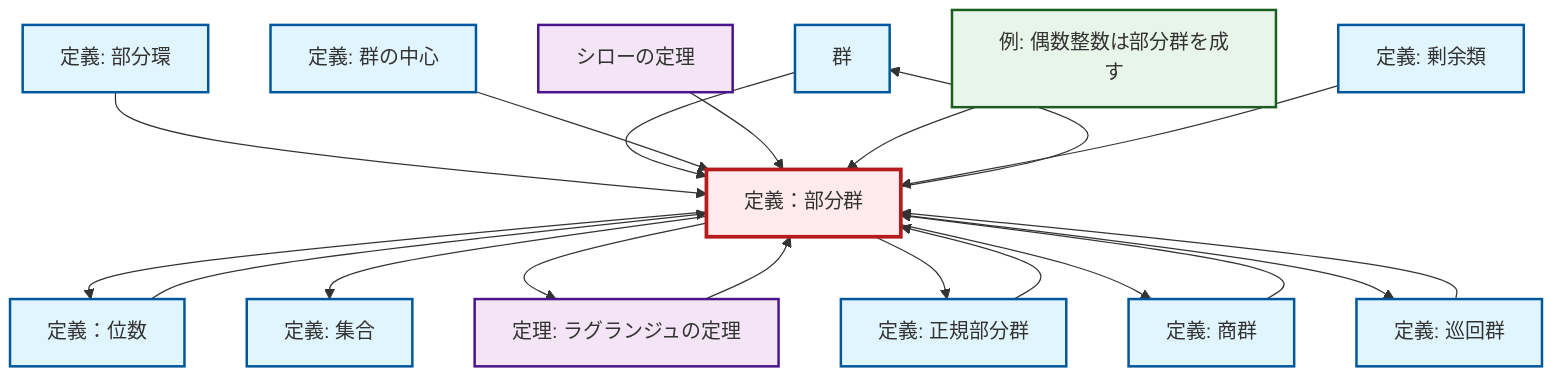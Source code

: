 graph TD
    classDef definition fill:#e1f5fe,stroke:#01579b,stroke-width:2px
    classDef theorem fill:#f3e5f5,stroke:#4a148c,stroke-width:2px
    classDef axiom fill:#fff3e0,stroke:#e65100,stroke-width:2px
    classDef example fill:#e8f5e9,stroke:#1b5e20,stroke-width:2px
    classDef current fill:#ffebee,stroke:#b71c1c,stroke-width:3px
    def-group["群"]:::definition
    thm-sylow["シローの定理"]:::theorem
    def-cyclic-group["定義: 巡回群"]:::definition
    def-subgroup["定義：部分群"]:::definition
    def-order["定義：位数"]:::definition
    def-subring["定義: 部分環"]:::definition
    def-normal-subgroup["定義: 正規部分群"]:::definition
    def-set["定義: 集合"]:::definition
    def-coset["定義: 剰余類"]:::definition
    def-center-of-group["定義: 群の中心"]:::definition
    thm-lagrange["定理: ラグランジュの定理"]:::theorem
    def-quotient-group["定義: 商群"]:::definition
    ex-even-integers-subgroup["例: 偶数整数は部分群を成す"]:::example
    thm-lagrange --> def-subgroup
    def-normal-subgroup --> def-subgroup
    def-subring --> def-subgroup
    def-subgroup --> def-order
    def-group --> def-subgroup
    def-subgroup --> def-set
    def-center-of-group --> def-subgroup
    def-quotient-group --> def-subgroup
    def-cyclic-group --> def-subgroup
    def-subgroup --> thm-lagrange
    def-order --> def-subgroup
    def-subgroup --> def-normal-subgroup
    def-subgroup --> def-quotient-group
    thm-sylow --> def-subgroup
    ex-even-integers-subgroup --> def-subgroup
    def-subgroup --> def-group
    def-subgroup --> def-cyclic-group
    def-coset --> def-subgroup
    class def-subgroup current